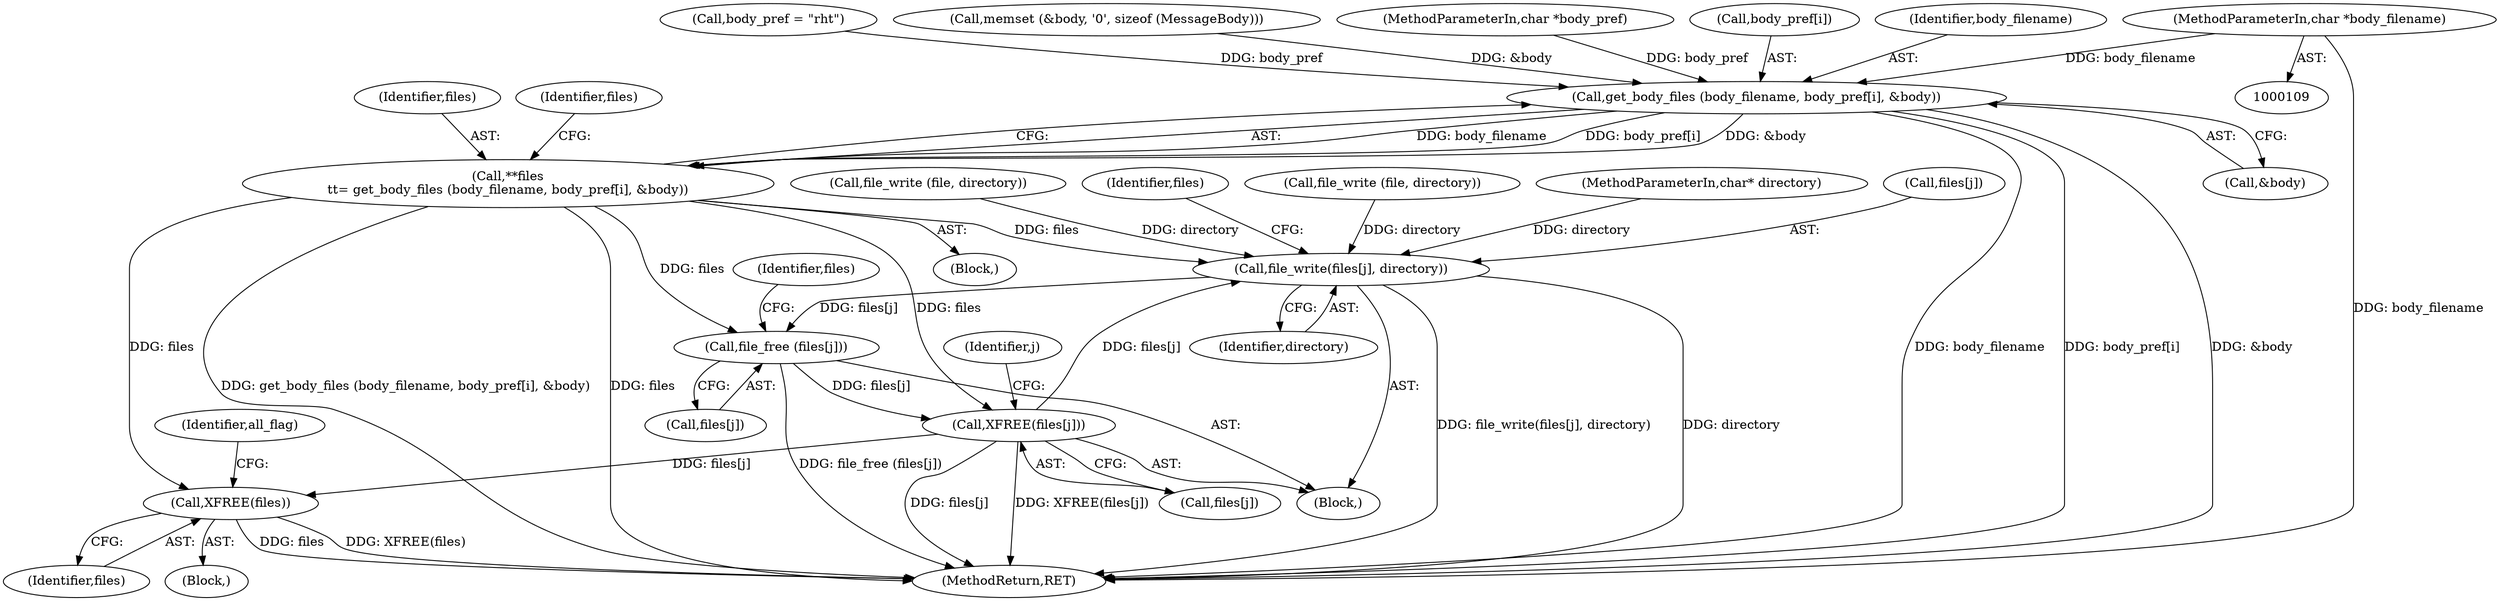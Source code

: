 digraph "0_tnef_8dccf79857ceeb7a6d3e42c1e762e7b865d5344d_1@pointer" {
"1000112" [label="(MethodParameterIn,char *body_filename)"];
"1000376" [label="(Call,get_body_files (body_filename, body_pref[i], &body))"];
"1000374" [label="(Call,**files\n\t\t= get_body_files (body_filename, body_pref[i], &body))"];
"1000397" [label="(Call,file_write(files[j], directory))"];
"1000402" [label="(Call,file_free (files[j]))"];
"1000406" [label="(Call,XFREE(files[j]))"];
"1000410" [label="(Call,XFREE(files))"];
"1000385" [label="(Block,)"];
"1000378" [label="(Call,body_pref[i])"];
"1000372" [label="(Block,)"];
"1000411" [label="(Identifier,files)"];
"1000406" [label="(Call,XFREE(files[j]))"];
"1000381" [label="(Call,&body)"];
"1000333" [label="(Call,file_write (file, directory))"];
"1000377" [label="(Identifier,body_filename)"];
"1000408" [label="(Identifier,files)"];
"1000395" [label="(Identifier,j)"];
"1000397" [label="(Call,file_write(files[j], directory))"];
"1000410" [label="(Call,XFREE(files))"];
"1000402" [label="(Call,file_free (files[j]))"];
"1000374" [label="(Call,**files\n\t\t= get_body_files (body_filename, body_pref[i], &body))"];
"1000363" [label="(Call,body_pref = \"rht\")"];
"1000376" [label="(Call,get_body_files (body_filename, body_pref[i], &body))"];
"1000375" [label="(Identifier,files)"];
"1000407" [label="(Call,files[j])"];
"1000135" [label="(Call,memset (&body, '\0', sizeof (MessageBody)))"];
"1000384" [label="(Identifier,files)"];
"1000112" [label="(MethodParameterIn,char *body_filename)"];
"1000111" [label="(MethodParameterIn,char* directory)"];
"1000113" [label="(MethodParameterIn,char *body_pref)"];
"1000396" [label="(Block,)"];
"1000401" [label="(Identifier,directory)"];
"1000398" [label="(Call,files[j])"];
"1000188" [label="(Call,file_write (file, directory))"];
"1000404" [label="(Identifier,files)"];
"1000403" [label="(Call,files[j])"];
"1000460" [label="(MethodReturn,RET)"];
"1000414" [label="(Identifier,all_flag)"];
"1000112" -> "1000109"  [label="AST: "];
"1000112" -> "1000460"  [label="DDG: body_filename"];
"1000112" -> "1000376"  [label="DDG: body_filename"];
"1000376" -> "1000374"  [label="AST: "];
"1000376" -> "1000381"  [label="CFG: "];
"1000377" -> "1000376"  [label="AST: "];
"1000378" -> "1000376"  [label="AST: "];
"1000381" -> "1000376"  [label="AST: "];
"1000374" -> "1000376"  [label="CFG: "];
"1000376" -> "1000460"  [label="DDG: body_filename"];
"1000376" -> "1000460"  [label="DDG: body_pref[i]"];
"1000376" -> "1000460"  [label="DDG: &body"];
"1000376" -> "1000374"  [label="DDG: body_filename"];
"1000376" -> "1000374"  [label="DDG: body_pref[i]"];
"1000376" -> "1000374"  [label="DDG: &body"];
"1000363" -> "1000376"  [label="DDG: body_pref"];
"1000113" -> "1000376"  [label="DDG: body_pref"];
"1000135" -> "1000376"  [label="DDG: &body"];
"1000374" -> "1000372"  [label="AST: "];
"1000375" -> "1000374"  [label="AST: "];
"1000384" -> "1000374"  [label="CFG: "];
"1000374" -> "1000460"  [label="DDG: get_body_files (body_filename, body_pref[i], &body)"];
"1000374" -> "1000460"  [label="DDG: files"];
"1000374" -> "1000397"  [label="DDG: files"];
"1000374" -> "1000402"  [label="DDG: files"];
"1000374" -> "1000406"  [label="DDG: files"];
"1000374" -> "1000410"  [label="DDG: files"];
"1000397" -> "1000396"  [label="AST: "];
"1000397" -> "1000401"  [label="CFG: "];
"1000398" -> "1000397"  [label="AST: "];
"1000401" -> "1000397"  [label="AST: "];
"1000404" -> "1000397"  [label="CFG: "];
"1000397" -> "1000460"  [label="DDG: file_write(files[j], directory)"];
"1000397" -> "1000460"  [label="DDG: directory"];
"1000406" -> "1000397"  [label="DDG: files[j]"];
"1000188" -> "1000397"  [label="DDG: directory"];
"1000333" -> "1000397"  [label="DDG: directory"];
"1000111" -> "1000397"  [label="DDG: directory"];
"1000397" -> "1000402"  [label="DDG: files[j]"];
"1000402" -> "1000396"  [label="AST: "];
"1000402" -> "1000403"  [label="CFG: "];
"1000403" -> "1000402"  [label="AST: "];
"1000408" -> "1000402"  [label="CFG: "];
"1000402" -> "1000460"  [label="DDG: file_free (files[j])"];
"1000402" -> "1000406"  [label="DDG: files[j]"];
"1000406" -> "1000396"  [label="AST: "];
"1000406" -> "1000407"  [label="CFG: "];
"1000407" -> "1000406"  [label="AST: "];
"1000395" -> "1000406"  [label="CFG: "];
"1000406" -> "1000460"  [label="DDG: files[j]"];
"1000406" -> "1000460"  [label="DDG: XFREE(files[j])"];
"1000406" -> "1000410"  [label="DDG: files[j]"];
"1000410" -> "1000385"  [label="AST: "];
"1000410" -> "1000411"  [label="CFG: "];
"1000411" -> "1000410"  [label="AST: "];
"1000414" -> "1000410"  [label="CFG: "];
"1000410" -> "1000460"  [label="DDG: files"];
"1000410" -> "1000460"  [label="DDG: XFREE(files)"];
}
